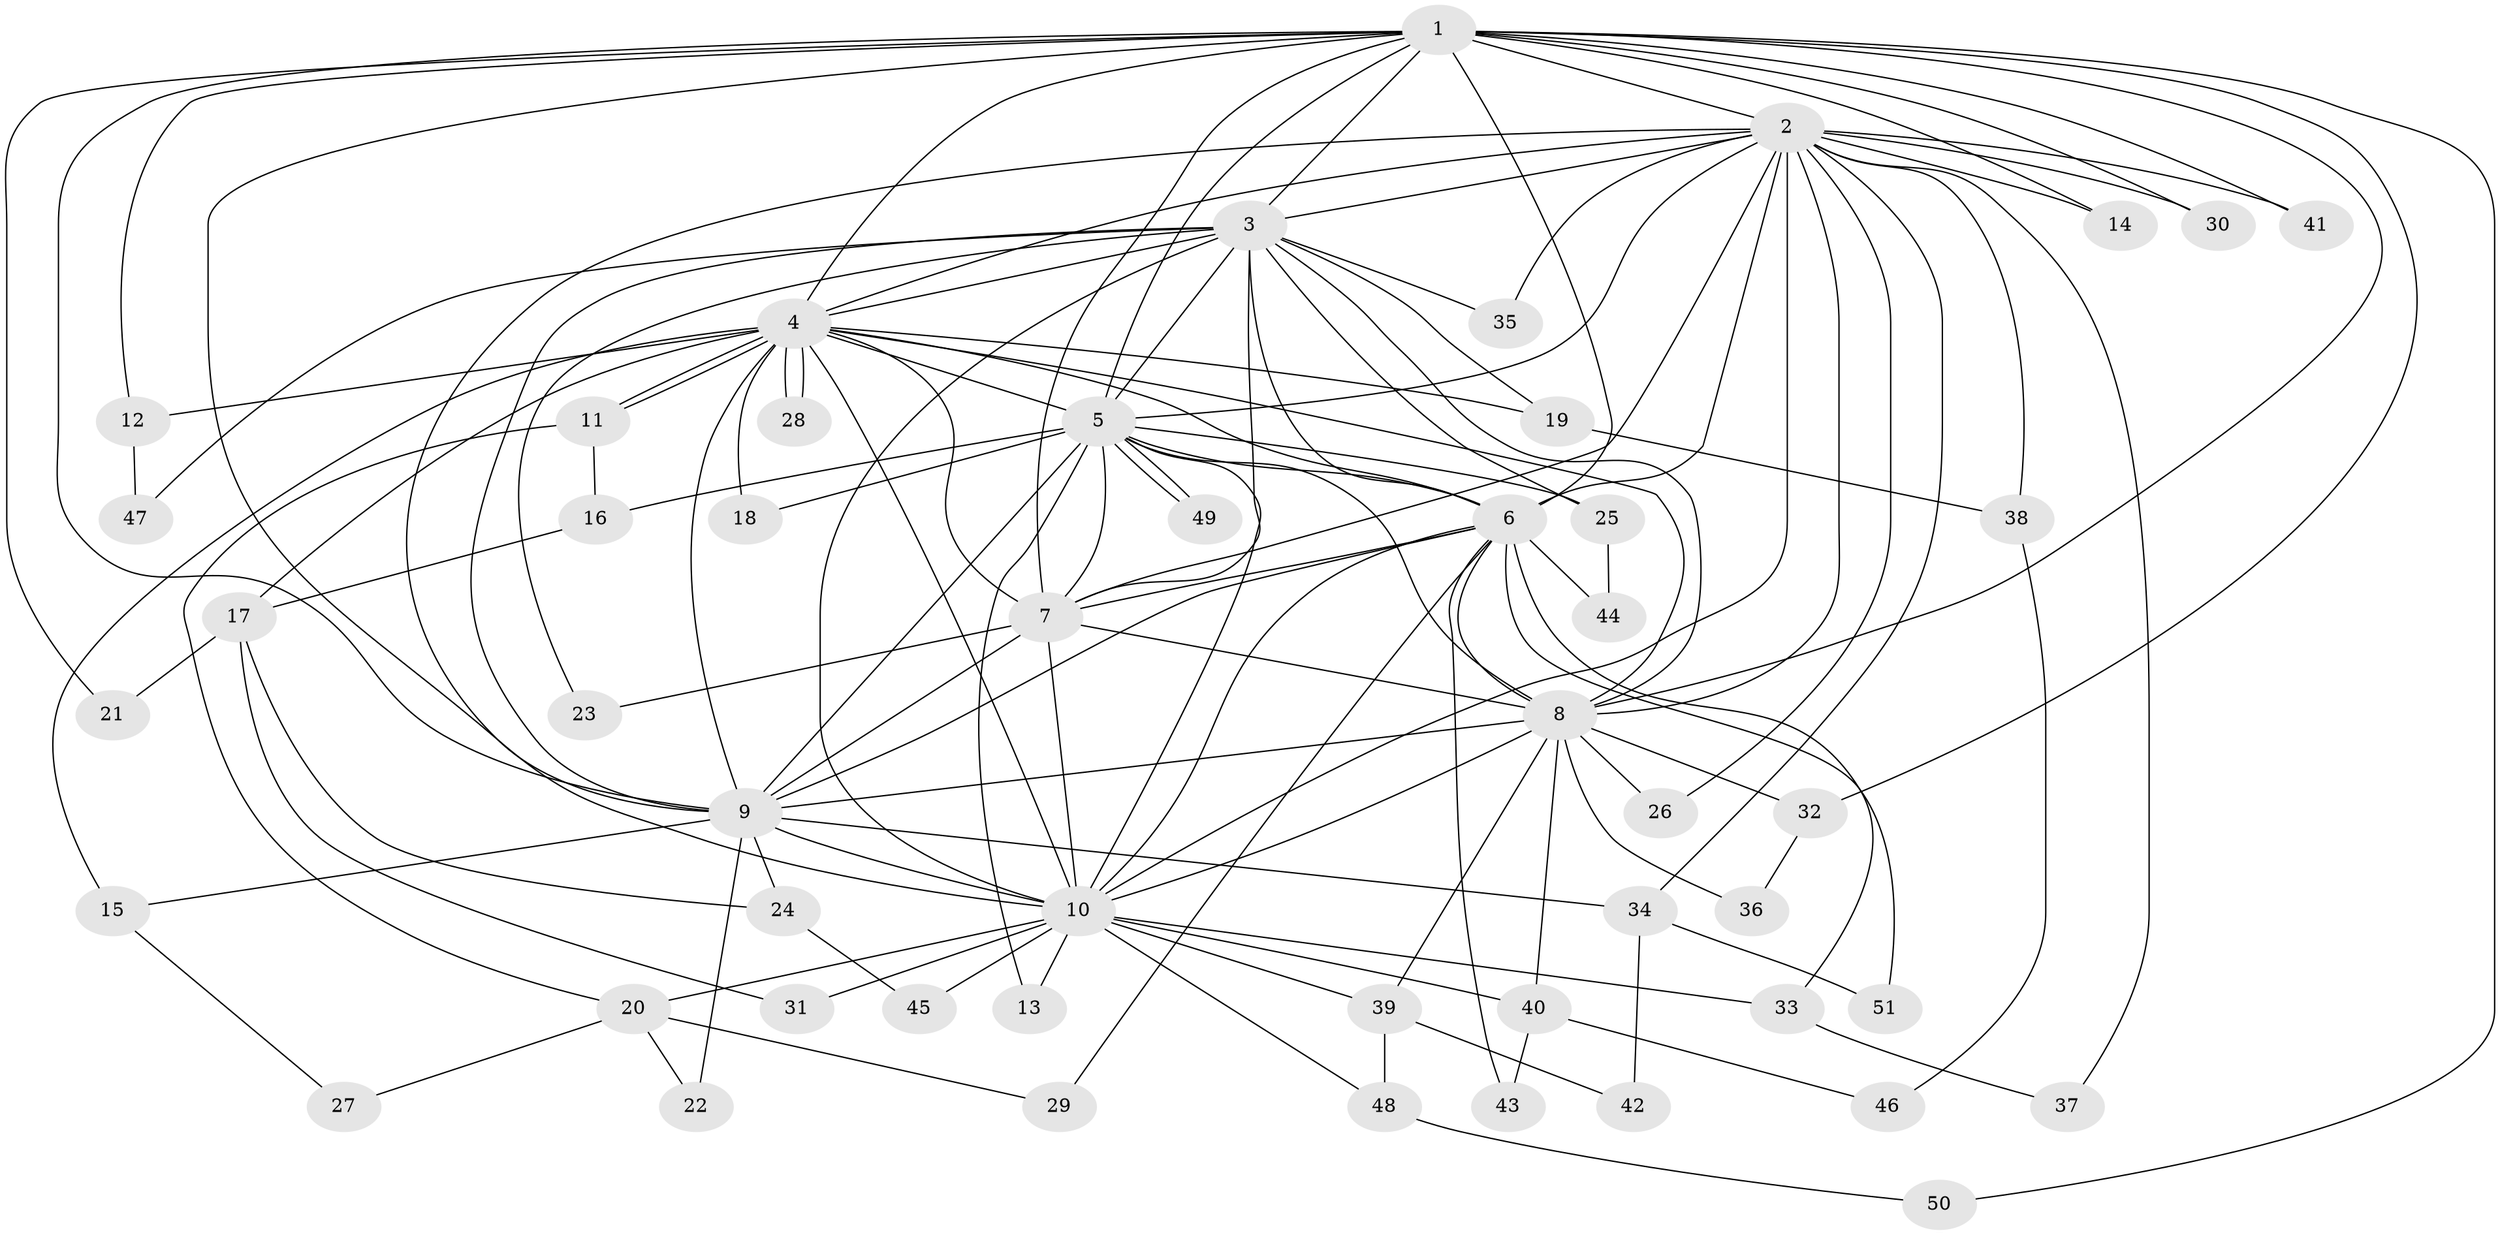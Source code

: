 // coarse degree distribution, {13: 0.02857142857142857, 14: 0.05714285714285714, 12: 0.08571428571428572, 19: 0.02857142857142857, 11: 0.02857142857142857, 4: 0.11428571428571428, 3: 0.2571428571428571, 2: 0.2857142857142857, 5: 0.05714285714285714, 1: 0.05714285714285714}
// Generated by graph-tools (version 1.1) at 2025/51/02/27/25 19:51:50]
// undirected, 51 vertices, 127 edges
graph export_dot {
graph [start="1"]
  node [color=gray90,style=filled];
  1;
  2;
  3;
  4;
  5;
  6;
  7;
  8;
  9;
  10;
  11;
  12;
  13;
  14;
  15;
  16;
  17;
  18;
  19;
  20;
  21;
  22;
  23;
  24;
  25;
  26;
  27;
  28;
  29;
  30;
  31;
  32;
  33;
  34;
  35;
  36;
  37;
  38;
  39;
  40;
  41;
  42;
  43;
  44;
  45;
  46;
  47;
  48;
  49;
  50;
  51;
  1 -- 2;
  1 -- 3;
  1 -- 4;
  1 -- 5;
  1 -- 6;
  1 -- 7;
  1 -- 8;
  1 -- 9;
  1 -- 10;
  1 -- 12;
  1 -- 14;
  1 -- 21;
  1 -- 30;
  1 -- 32;
  1 -- 41;
  1 -- 50;
  2 -- 3;
  2 -- 4;
  2 -- 5;
  2 -- 6;
  2 -- 7;
  2 -- 8;
  2 -- 9;
  2 -- 10;
  2 -- 14;
  2 -- 26;
  2 -- 30;
  2 -- 34;
  2 -- 35;
  2 -- 37;
  2 -- 38;
  2 -- 41;
  3 -- 4;
  3 -- 5;
  3 -- 6;
  3 -- 7;
  3 -- 8;
  3 -- 9;
  3 -- 10;
  3 -- 19;
  3 -- 23;
  3 -- 25;
  3 -- 35;
  3 -- 47;
  4 -- 5;
  4 -- 6;
  4 -- 7;
  4 -- 8;
  4 -- 9;
  4 -- 10;
  4 -- 11;
  4 -- 11;
  4 -- 12;
  4 -- 15;
  4 -- 17;
  4 -- 18;
  4 -- 19;
  4 -- 28;
  4 -- 28;
  5 -- 6;
  5 -- 7;
  5 -- 8;
  5 -- 9;
  5 -- 10;
  5 -- 13;
  5 -- 16;
  5 -- 18;
  5 -- 25;
  5 -- 49;
  5 -- 49;
  6 -- 7;
  6 -- 8;
  6 -- 9;
  6 -- 10;
  6 -- 29;
  6 -- 33;
  6 -- 43;
  6 -- 44;
  6 -- 51;
  7 -- 8;
  7 -- 9;
  7 -- 10;
  7 -- 23;
  8 -- 9;
  8 -- 10;
  8 -- 26;
  8 -- 32;
  8 -- 36;
  8 -- 39;
  8 -- 40;
  9 -- 10;
  9 -- 15;
  9 -- 22;
  9 -- 24;
  9 -- 34;
  10 -- 13;
  10 -- 20;
  10 -- 31;
  10 -- 33;
  10 -- 39;
  10 -- 40;
  10 -- 45;
  10 -- 48;
  11 -- 16;
  11 -- 20;
  12 -- 47;
  15 -- 27;
  16 -- 17;
  17 -- 21;
  17 -- 24;
  17 -- 31;
  19 -- 38;
  20 -- 22;
  20 -- 27;
  20 -- 29;
  24 -- 45;
  25 -- 44;
  32 -- 36;
  33 -- 37;
  34 -- 42;
  34 -- 51;
  38 -- 46;
  39 -- 42;
  39 -- 48;
  40 -- 43;
  40 -- 46;
  48 -- 50;
}

